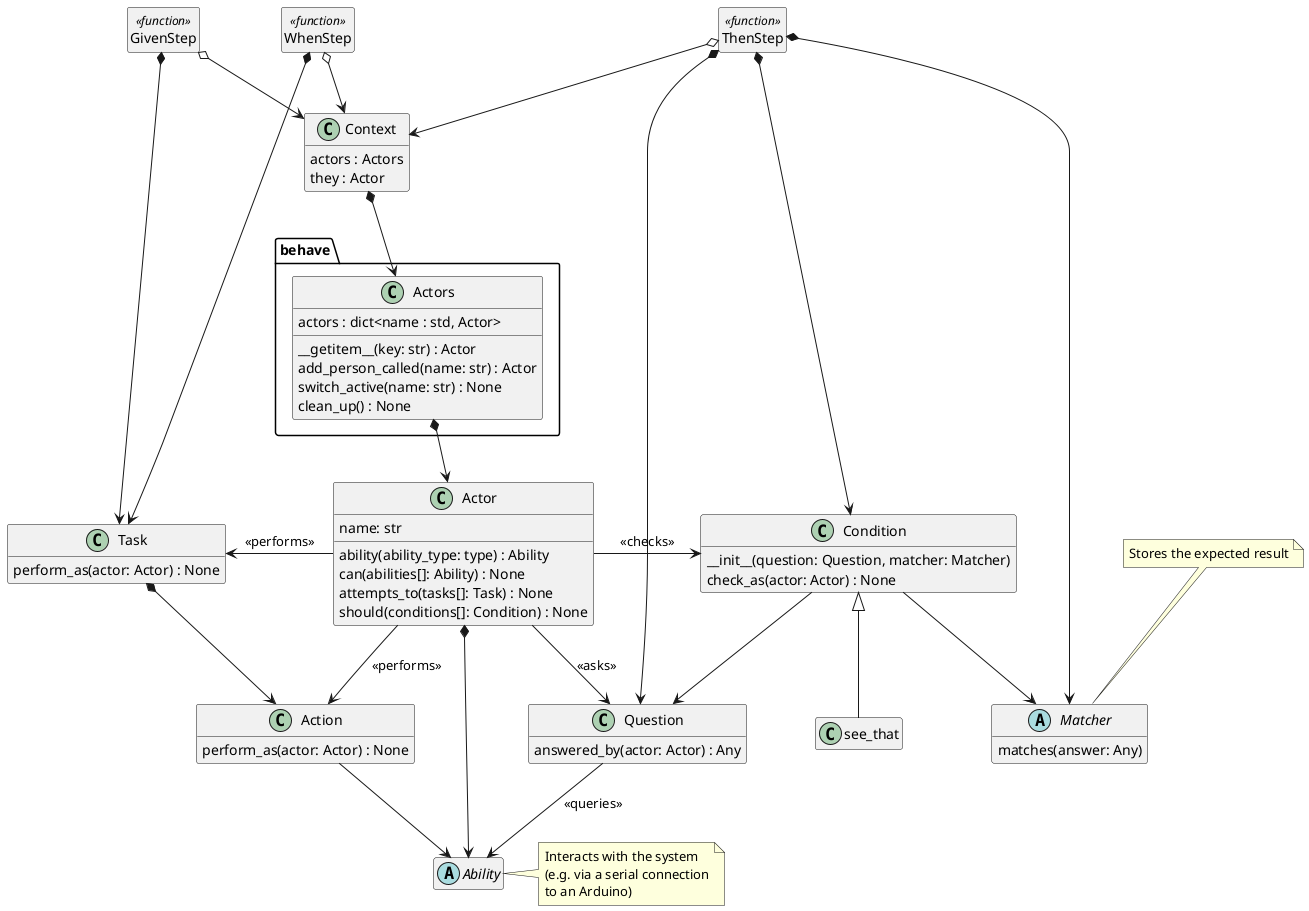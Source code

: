 @startuml

hide empty members


GivenStep o--> Context
GivenStep *--> Task

WhenStep o--> Context
WhenStep *--> Task

ThenStep o--> Context
ThenStep *--> Question
ThenStep *--> Condition
ThenStep *--> Matcher

Context *--> behave.Actors

behave.Actors *--> Actor

Actor -left-> Task : <<performs>>
Actor --> Action : <<performs>>
Actor -right-> Condition : <<checks>>
Actor --> Question : <<asks>>
Actor *--> Ability

Task *--> Action
Action --> Ability

Condition --> Question
Condition --> Matcher
Question --> Ability : <<queries>>
see_that -u-|> Condition

class GivenStep <<function>> {
}
hide GivenStep circle

class WhenStep <<function>> {
}
hide WhenStep circle

class ThenStep <<function>> {
}
hide ThenStep circle

class Context {
    actors : Actors
    they : Actor
}

namespace behave {
    class Actors {
        actors : dict<name : std, Actor>
        __getitem__(key: str) : Actor
        add_person_called(name: str) : Actor
        switch_active(name: str) : None
        clean_up() : None
    }
}

class Actor {
    name: str
    ability(ability_type: type) : Ability
    can(abilities[]: Ability) : None
    attempts_to(tasks[]: Task) : None
    should(conditions[]: Condition) : None
}

abstract class Ability {
}

note right of Ability
Interacts with the system
(e.g. via a serial connection
to an Arduino)
end note

class Task {
    perform_as(actor: Actor) : None
}

class Action {
    perform_as(actor: Actor) : None
}

class Condition {
    __init__(question: Question, matcher: Matcher)
    check_as(actor: Actor) : None
}

class see_that {
}

class Question {
    answered_by(actor: Actor) : Any
}

abstract class Matcher {
    matches(answer: Any)
}

note top of Matcher
Stores the expected result
end note

@enduml